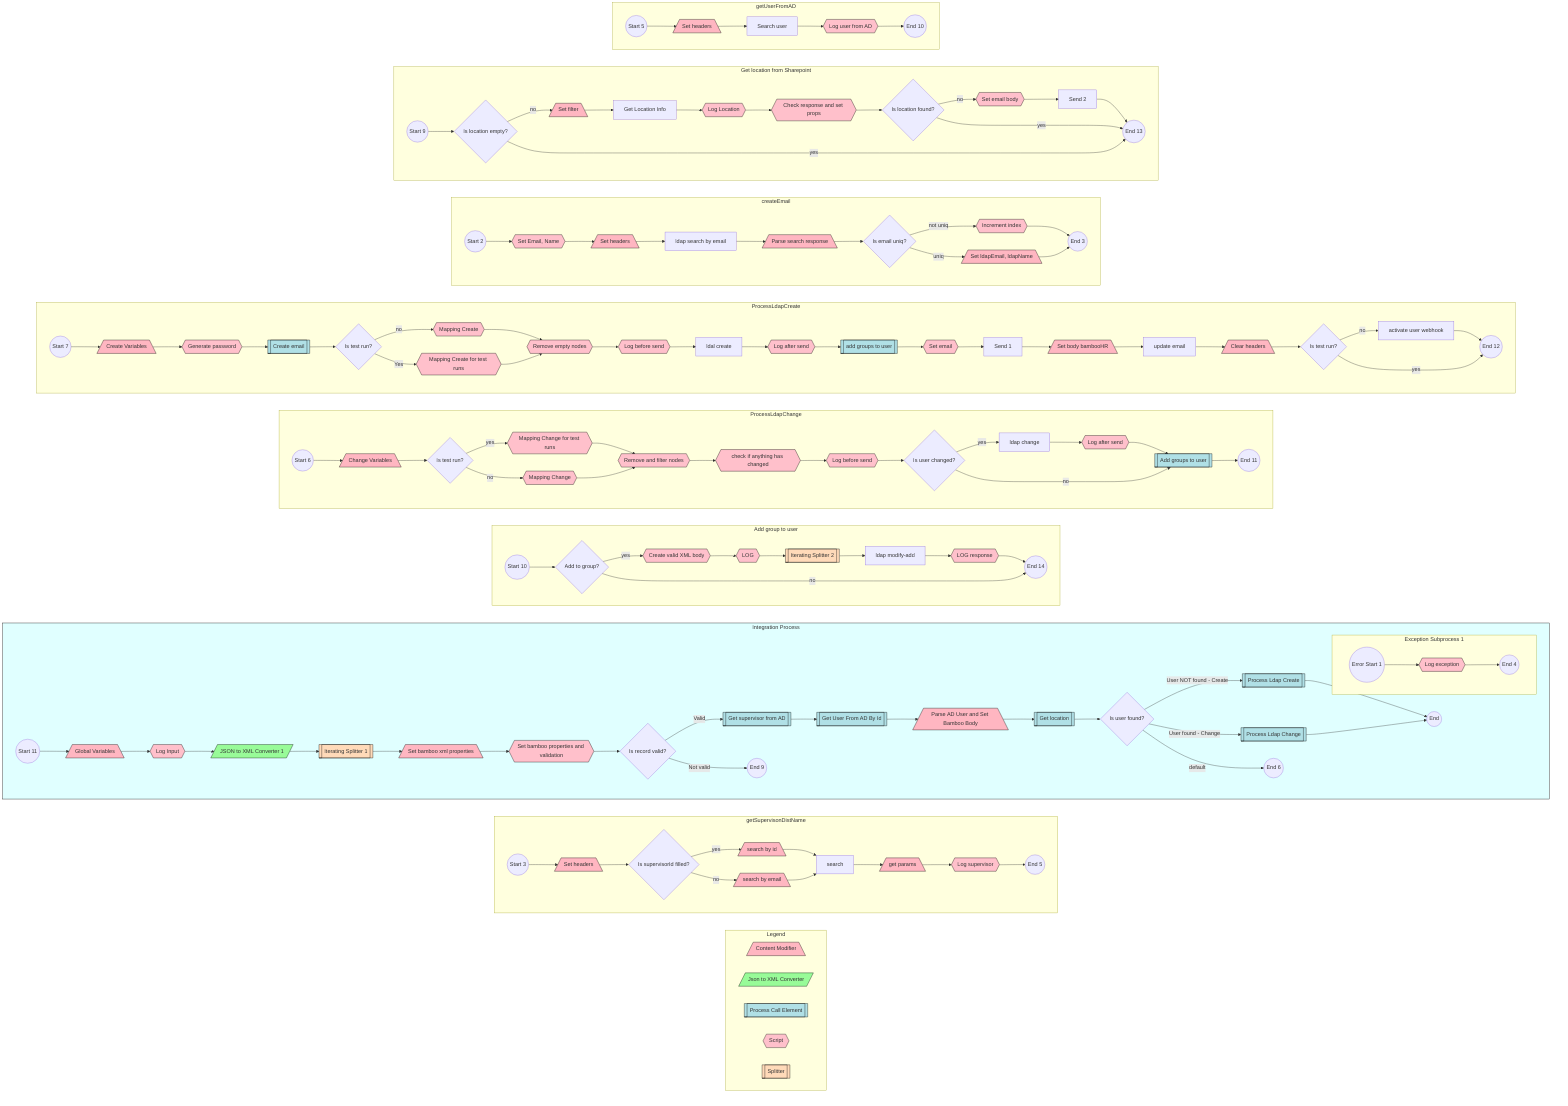 flowchart LR
subgraph Legend
  direction LR
      legendEnricher[/Content Modifier\]:::classEnricher

      legendJsonToXmlConverter[/Json to XML Converter/]:::classJsonToXmlConverter

      legendProcessCallElement[[Process Call Element]]:::classProcessCallElement

      legendScript{{Script}}:::classScript

      legendSplitter[[Splitter]]:::classSplitter

end
  subgraph Process_98956[getSupervisonDistName]
    direction LR
    StartEvent_98957((Start 3))
    EndEvent_98958((End 5))
    CallActivity_1462497{{Log supervisor}}:::classScript
    CallActivity_1462484[/search by id\]:::classEnricher
    CallActivity_98969[/get params\]:::classEnricher
    CallActivity_1462388[/Set headers\]:::classEnricher
    CallActivity_1462487[/search by email\]:::classEnricher
    ExclusiveGateway_1462481{Is supervisorId filled?}
    ServiceTask_98960[search]
    StartEvent_98957 --> CallActivity_1462388
    CallActivity_1462497 --> EndEvent_98958
    ServiceTask_98960 --> CallActivity_98969
    CallActivity_1462484 --> ServiceTask_98960
    CallActivity_98969 --> CallActivity_1462497
    CallActivity_1462388 --> ExclusiveGateway_1462481
    CallActivity_1462487 --> ServiceTask_98960
    ExclusiveGateway_1462481 -->|no|CallActivity_1462487
    ExclusiveGateway_1462481 -->|yes|CallActivity_1462484
  end
  subgraph Process_1[Integration Process]
    direction LR
    StartEvent_1462603((Start 11))
    EndEvent_1462386((End 9))
    EndEvent_98990((End 6))
    EndEvent_2((End))
    CallActivity_22{{Log Input}}:::classScript
    CallActivity_98899{{Set bamboo properties and validation}}:::classScript
    CallActivity_13[[Iterating Splitter 1]]:::classSplitter
    CallActivity_9[/JSON to XML Converter 1/]:::classJsonToXmlConverter
    CallActivity_1462449[[Get location]]:::classProcessCallElement
    CallActivity_1462428[[Process Ldap Create]]:::classProcessCallElement
    CallActivity_1462419[[Process Ldap Change]]:::classProcessCallElement
    CallActivity_98985[[Get supervisor from AD]]:::classProcessCallElement
    CallActivity_1462404[[Get User From AD By Id]]:::classProcessCallElement
    CallActivity_17[/Global Variables\]:::classEnricher
    CallActivity_4973[/Set bamboo xml properties\]:::classEnricher
    CallActivity_4975[/Parse AD User and Set Bamboo Body\]:::classEnricher
    ExclusiveGateway_4977{Is user found?}
    ExclusiveGateway_1462383{Is record valid?}
  subgraph SubProcess_213[Exception Subprocess 1]
    direction LR
    StartEvent_214((Error Start 1))
    EndEvent_98952((End 4))
    CallActivity_219{{Log exception}}:::classScript
    CallActivity_219 --> EndEvent_98952
    StartEvent_214 --> CallActivity_219
  end
    CallActivity_22 --> CallActivity_9
    CallActivity_98899 --> ExclusiveGateway_1462383
    StartEvent_1462603 --> CallActivity_17
    CallActivity_13 --> CallActivity_4973
    CallActivity_9 --> CallActivity_13
    CallActivity_1462449 --> ExclusiveGateway_4977
    CallActivity_1462428 --> EndEvent_2
    CallActivity_1462419 --> EndEvent_2
    CallActivity_98985 --> CallActivity_1462404
    CallActivity_1462404 --> CallActivity_4975
    CallActivity_17 --> CallActivity_22
    CallActivity_4973 --> CallActivity_98899
    CallActivity_4975 --> CallActivity_1462449
    ExclusiveGateway_4977 -->|User NOT found - Create|CallActivity_1462428
    ExclusiveGateway_4977 -->|default|EndEvent_98990
    ExclusiveGateway_4977 -->|User found - Change|CallActivity_1462419
    ExclusiveGateway_1462383 -->|Not valid|EndEvent_1462386
    ExclusiveGateway_1462383 -->|Valid|CallActivity_98985
  end
  subgraph Process_1462506[Add group to user]
    direction LR
    StartEvent_1462507((Start 10))
    EndEvent_1462508((End 14))
    CallActivity_1462528{{LOG}}:::classScript
    CallActivity_1462522{{Create valid XML body}}:::classScript
    CallActivity_1462520{{LOG response}}:::classScript
    CallActivity_1462513[[Iterating Splitter 2]]:::classSplitter
    ExclusiveGateway_1462540{Add to group?}
    ServiceTask_1462517[ldap modify-add]
    StartEvent_1462507 --> ExclusiveGateway_1462540
    CallActivity_1462528 --> CallActivity_1462513
    CallActivity_1462522 --> CallActivity_1462528
    CallActivity_1462520 --> EndEvent_1462508
    ServiceTask_1462517 --> CallActivity_1462520
    CallActivity_1462513 --> ServiceTask_1462517
    ExclusiveGateway_1462540 -->|no|EndEvent_1462508
    ExclusiveGateway_1462540 -->|yes|CallActivity_1462522
  end
  subgraph Process_1462415[ProcessLdapChange]
    direction LR
    StartEvent_1462416((Start 6))
    EndEvent_1462417((End 11))
    CallActivity_1462439{{Mapping Change for test runs}}:::classScript
    CallActivity_4984{{Remove and filter nodes}}:::classScript
    CallActivity_1462479{{check if anything has changed}}:::classScript
    CallActivity_98893{{Log after send}}:::classScript
    CallActivity_4987{{Log before send}}:::classScript
    CallActivity_1462598{{Mapping Change}}:::classScript
    CallActivity_1462502[[Add groups to user]]:::classProcessCallElement
    CallActivity_4990[/Change Variables\]:::classEnricher
    ExclusiveGateway_1462594{Is test run?}
    ExclusiveGateway_1462544{Is user changed?}
    ServiceTask_98892[ldap change]
    StartEvent_1462416 --> CallActivity_4990
    CallActivity_1462439 --> CallActivity_4984
    CallActivity_4984 --> CallActivity_1462479
    CallActivity_1462479 --> CallActivity_4987
    CallActivity_98893 --> CallActivity_1462502
    CallActivity_4987 --> ExclusiveGateway_1462544
    CallActivity_1462598 --> CallActivity_4984
    ServiceTask_98892 --> CallActivity_98893
    CallActivity_1462502 --> EndEvent_1462417
    CallActivity_4990 --> ExclusiveGateway_1462594
    ExclusiveGateway_1462594 -->|no|CallActivity_1462598
    ExclusiveGateway_1462594 -->|yes|CallActivity_1462439
    ExclusiveGateway_1462544 -->|yes|ServiceTask_98892
    ExclusiveGateway_1462544 -->|no|CallActivity_1462502
  end
  subgraph Process_1462424[ProcessLdapCreate]
    direction LR
    StartEvent_1462425((Start 7))
    EndEvent_1462426((End 12))
    CallActivity_98946{{Generate password}}:::classScript
    CallActivity_4999{{Remove empty nodes}}:::classScript
    CallActivity_98994{{Set email}}:::classScript
    CallActivity_98884{{Log after send}}:::classScript
    CallActivity_5002{{Log before send}}:::classScript
    CallActivity_1462435{{Mapping Create}}:::classScript
    CallActivity_1462586{{Mapping Create for test runs}}:::classScript
    CallActivity_98924[[Create email]]:::classProcessCallElement
    CallActivity_1462526[[add groups to user]]:::classProcessCallElement
    CallActivity_4993[/Create Variables\]:::classEnricher
    CallActivity_99004[/Set body bambooHR\]:::classEnricher
    CallActivity_1462553[/Clear headers\]:::classEnricher
    ExclusiveGateway_1462583{Is test run?}
    ExclusiveGateway_1462589{Is test run?}
    ServiceTask_98886[ldal create]
    ServiceTask_1462548[activate user webhook]
    ServiceTask_99007[update email]
    ServiceTask_98996[Send 1]
    StartEvent_1462425 --> CallActivity_4993
    CallActivity_98946 --> CallActivity_98924
    CallActivity_4999 --> CallActivity_5002
    CallActivity_98994 --> ServiceTask_98996
    CallActivity_98884 --> CallActivity_1462526
    CallActivity_5002 --> ServiceTask_98886
    CallActivity_1462435 --> CallActivity_4999
    CallActivity_1462586 --> CallActivity_4999
    CallActivity_98924 --> ExclusiveGateway_1462583
    ServiceTask_98886 --> CallActivity_98884
    ServiceTask_1462548 --> EndEvent_1462426
    ServiceTask_99007 --> CallActivity_1462553
    ServiceTask_98996 --> CallActivity_99004
    CallActivity_1462526 --> CallActivity_98994
    CallActivity_4993 --> CallActivity_98946
    CallActivity_99004 --> ServiceTask_99007
    CallActivity_1462553 --> ExclusiveGateway_1462589
    ExclusiveGateway_1462583 -->|Yes|CallActivity_1462586
    ExclusiveGateway_1462583 -->|no|CallActivity_1462435
    ExclusiveGateway_1462589 -->|yes|EndEvent_1462426
    ExclusiveGateway_1462589 -->|no|ServiceTask_1462548
  end
  subgraph Process_98901[createEmail]
    direction LR
    StartEvent_98902((Start 2))
    EndEvent_98903((End 3))
    CallActivity_98918{{Set Email, Name}}:::classScript
    CallActivity_98941{{Increment index}}:::classScript
    CallActivity_98938[/Set ldapEmail, ldapName\]:::classEnricher
    CallActivity_98933[/Parse search response\]:::classEnricher
    CallActivity_1462406[/Set headers\]:::classEnricher
    ExclusiveGateway_98935{Is email uniq?}
    ServiceTask_98928[ldap search by email]
    StartEvent_98902 --> CallActivity_98918
    CallActivity_98918 --> CallActivity_1462406
    CallActivity_98941 --> EndEvent_98903
    ServiceTask_98928 --> CallActivity_98933
    CallActivity_98938 --> EndEvent_98903
    CallActivity_98933 --> ExclusiveGateway_98935
    CallActivity_1462406 --> ServiceTask_98928
    ExclusiveGateway_98935 -->|not uniq|CallActivity_98941
    ExclusiveGateway_98935 -->|uniq|CallActivity_98938
  end
  subgraph Process_1462451[Get location from Sharepoint]
    direction LR
    StartEvent_1462452((Start 9))
    EndEvent_1462453((End 13))
    CallActivity_1462472{{Set email body}}:::classScript
    CallActivity_1462463{{Log Location}}:::classScript
    CallActivity_1462466{{Check response and set props}}:::classScript
    CallActivity_1462455[/Set filter\]:::classEnricher
    ExclusiveGateway_1462469{Is location found?}
    ExclusiveGateway_1462490{Is location empty?}
    ServiceTask_1462458[Get Location Info]
    ServiceTask_1462474[Send 2]
    StartEvent_1462452 --> ExclusiveGateway_1462490
    CallActivity_1462472 --> ServiceTask_1462474
    CallActivity_1462463 --> CallActivity_1462466
    CallActivity_1462466 --> ExclusiveGateway_1462469
    ServiceTask_1462458 --> CallActivity_1462463
    ServiceTask_1462474 --> EndEvent_1462453
    CallActivity_1462455 --> ServiceTask_1462458
    ExclusiveGateway_1462469 -->|no|CallActivity_1462472
    ExclusiveGateway_1462469 -->|yes|EndEvent_1462453
    ExclusiveGateway_1462490 -->|yes|EndEvent_1462453
    ExclusiveGateway_1462490 -->|no|CallActivity_1462455
  end
  subgraph Process_1462392[getUserFromAD]
    direction LR
    StartEvent_1462393((Start 5))
    EndEvent_1462394((End 10))
    CallActivity_1462494{{Log user from AD}}:::classScript
    CallActivity_1462396[/Set headers\]:::classEnricher
    ServiceTask_1462399[Search user]
    StartEvent_1462393 --> CallActivity_1462396
    CallActivity_1462494 --> EndEvent_1462394
    ServiceTask_1462399 --> CallActivity_1462494
    CallActivity_1462396 --> ServiceTask_1462399
  end

classDef classSplitter stroke:#000,fill:#FFDAB9;
classDef classScript stroke:#000,fill:#FFC0CB;
classDef classJsonToXmlConverter stroke:#000,fill:#98FB98;
classDef classProcessCallElement stroke:#000,fill:#B0E0E6;
classDef classEnricher stroke:#000,fill:#FFB6C1;
style Process_1 fill:#E0FFFF,stroke:#000;